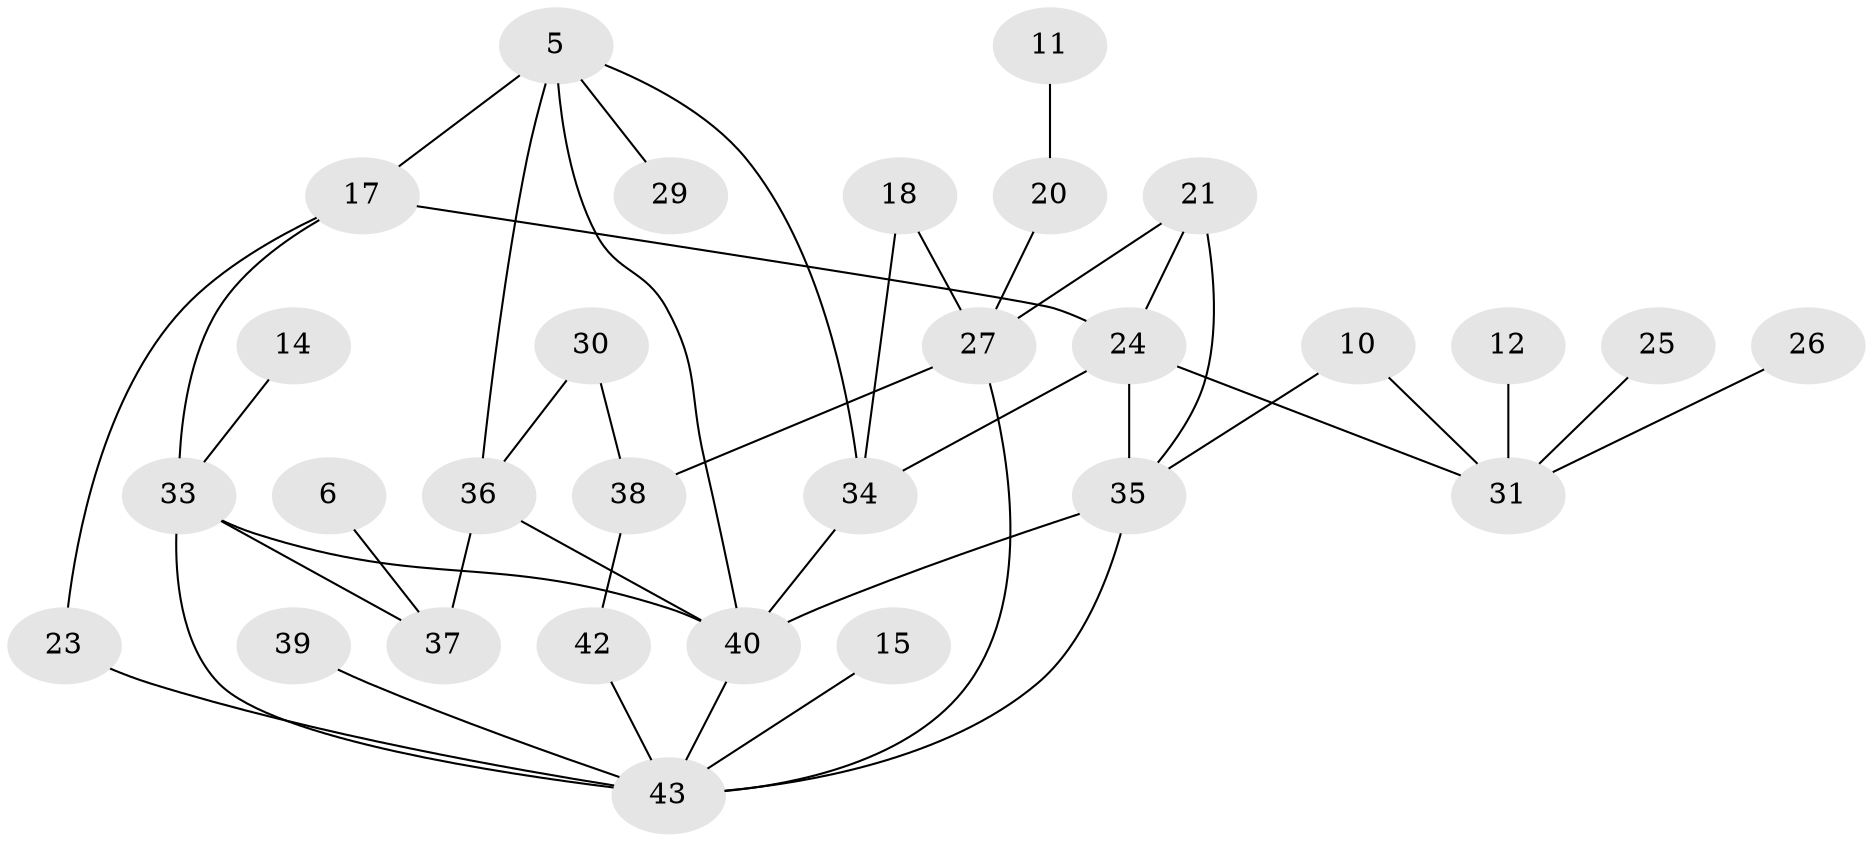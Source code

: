 // original degree distribution, {1: 0.32558139534883723, 4: 0.1511627906976744, 2: 0.22093023255813954, 5: 0.06976744186046512, 0: 0.12790697674418605, 3: 0.09302325581395349, 6: 0.011627906976744186}
// Generated by graph-tools (version 1.1) at 2025/49/03/09/25 03:49:13]
// undirected, 29 vertices, 43 edges
graph export_dot {
graph [start="1"]
  node [color=gray90,style=filled];
  5;
  6;
  10;
  11;
  12;
  14;
  15;
  17;
  18;
  20;
  21;
  23;
  24;
  25;
  26;
  27;
  29;
  30;
  31;
  33;
  34;
  35;
  36;
  37;
  38;
  39;
  40;
  42;
  43;
  5 -- 17 [weight=1.0];
  5 -- 29 [weight=1.0];
  5 -- 34 [weight=1.0];
  5 -- 36 [weight=1.0];
  5 -- 40 [weight=1.0];
  6 -- 37 [weight=1.0];
  10 -- 31 [weight=1.0];
  10 -- 35 [weight=1.0];
  11 -- 20 [weight=1.0];
  12 -- 31 [weight=1.0];
  14 -- 33 [weight=1.0];
  15 -- 43 [weight=1.0];
  17 -- 23 [weight=1.0];
  17 -- 24 [weight=2.0];
  17 -- 33 [weight=1.0];
  18 -- 27 [weight=1.0];
  18 -- 34 [weight=1.0];
  20 -- 27 [weight=1.0];
  21 -- 24 [weight=1.0];
  21 -- 27 [weight=1.0];
  21 -- 35 [weight=1.0];
  23 -- 43 [weight=1.0];
  24 -- 31 [weight=1.0];
  24 -- 34 [weight=1.0];
  24 -- 35 [weight=1.0];
  25 -- 31 [weight=1.0];
  26 -- 31 [weight=1.0];
  27 -- 38 [weight=1.0];
  27 -- 43 [weight=1.0];
  30 -- 36 [weight=1.0];
  30 -- 38 [weight=1.0];
  33 -- 37 [weight=1.0];
  33 -- 40 [weight=1.0];
  33 -- 43 [weight=1.0];
  34 -- 40 [weight=1.0];
  35 -- 40 [weight=1.0];
  35 -- 43 [weight=1.0];
  36 -- 37 [weight=1.0];
  36 -- 40 [weight=1.0];
  38 -- 42 [weight=1.0];
  39 -- 43 [weight=1.0];
  40 -- 43 [weight=1.0];
  42 -- 43 [weight=1.0];
}
